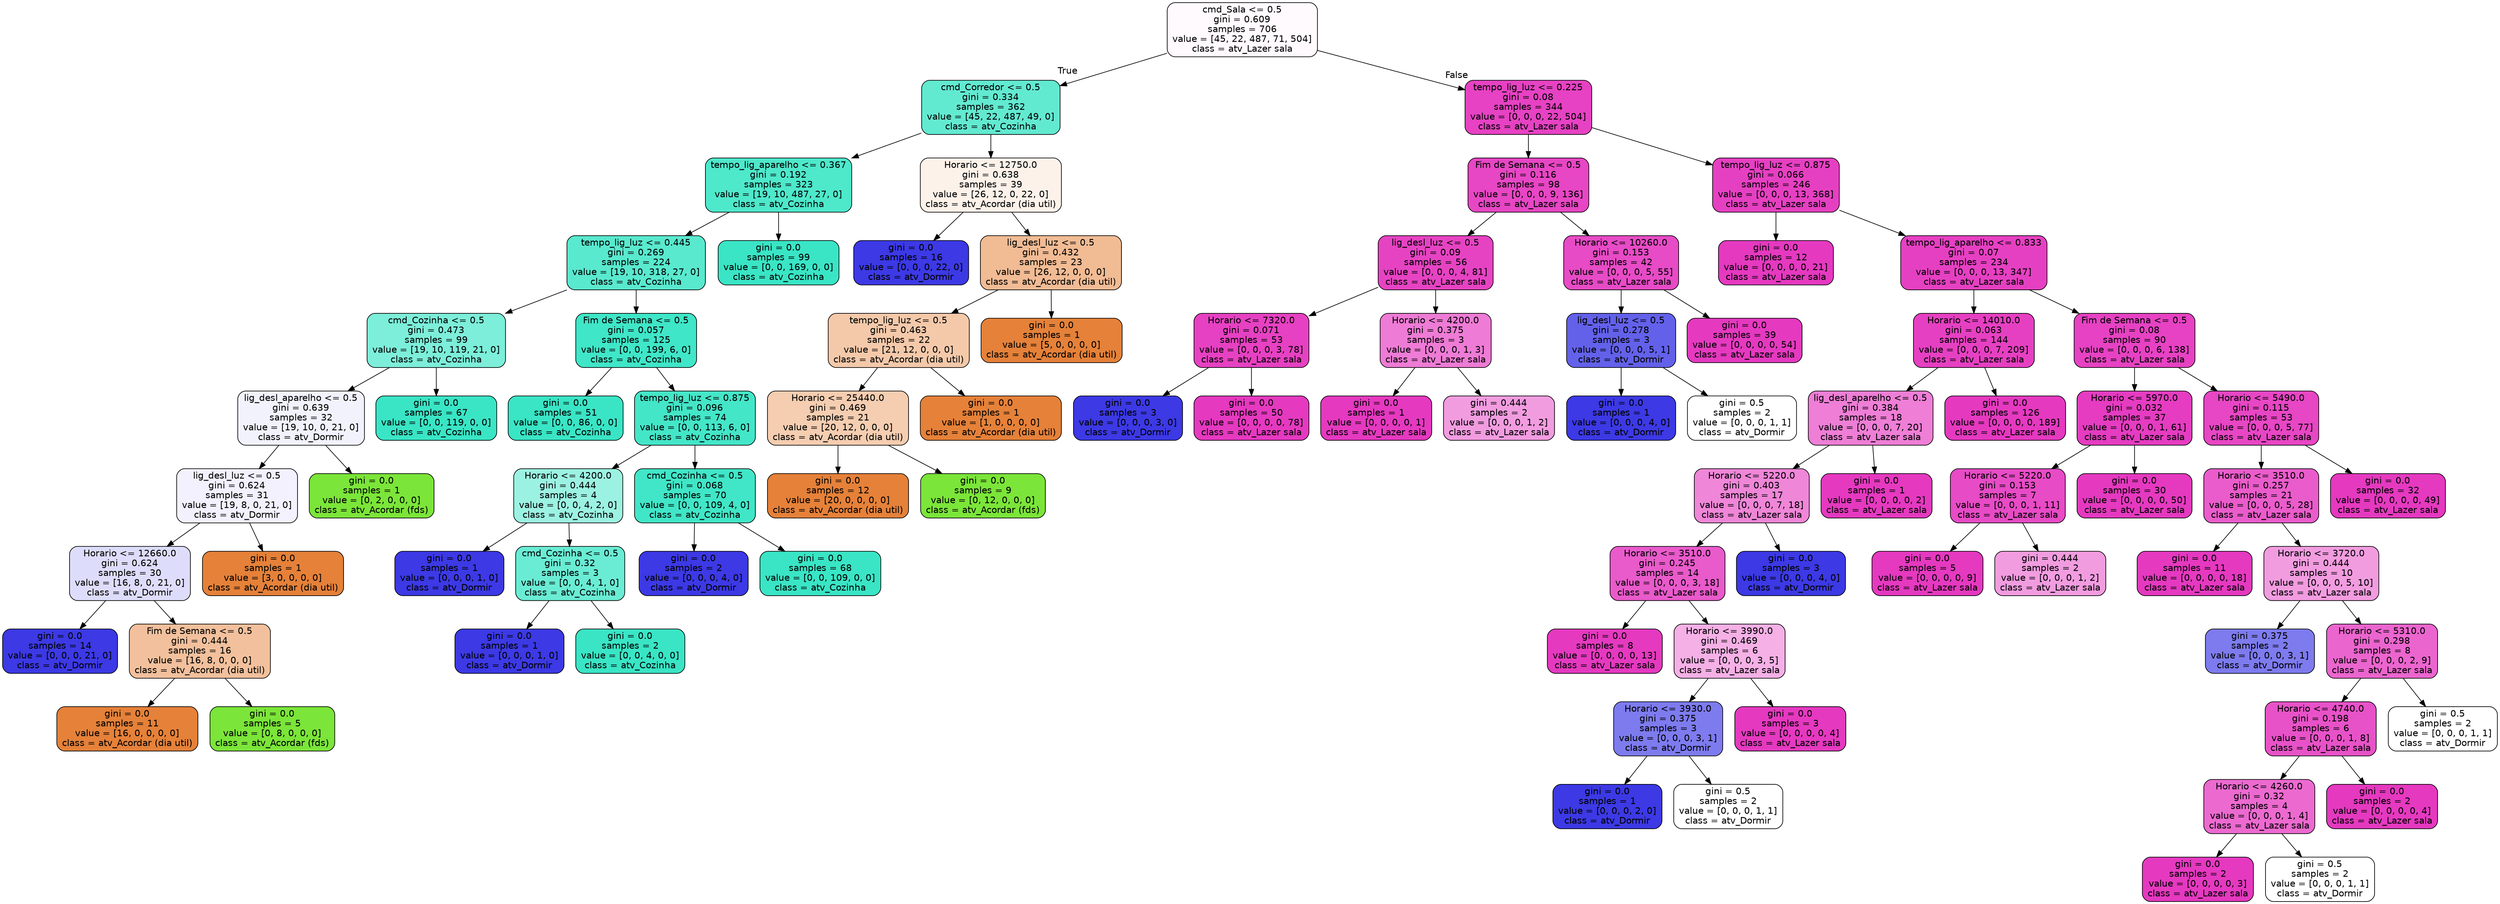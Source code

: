 digraph Tree {
node [shape=box, style="filled, rounded", color="black", fontname=helvetica] ;
edge [fontname=helvetica] ;
0 [label="cmd_Sala <= 0.5\ngini = 0.609\nsamples = 706\nvalue = [45, 22, 487, 71, 504]\nclass = atv_Lazer sala", fillcolor="#fefafd"] ;
1 [label="cmd_Corredor <= 0.5\ngini = 0.334\nsamples = 362\nvalue = [45, 22, 487, 49, 0]\nclass = atv_Cozinha", fillcolor="#62ead1"] ;
0 -> 1 [labeldistance=2.5, labelangle=45, headlabel="True"] ;
2 [label="tempo_lig_aparelho <= 0.367\ngini = 0.192\nsamples = 323\nvalue = [19, 10, 487, 27, 0]\nclass = atv_Cozinha", fillcolor="#4ee8cb"] ;
1 -> 2 ;
3 [label="tempo_lig_luz <= 0.445\ngini = 0.269\nsamples = 224\nvalue = [19, 10, 318, 27, 0]\nclass = atv_Cozinha", fillcolor="#59e9ce"] ;
2 -> 3 ;
4 [label="cmd_Cozinha <= 0.5\ngini = 0.473\nsamples = 99\nvalue = [19, 10, 119, 21, 0]\nclass = atv_Cozinha", fillcolor="#7ceed9"] ;
3 -> 4 ;
5 [label="lig_desl_aparelho <= 0.5\ngini = 0.639\nsamples = 32\nvalue = [19, 10, 0, 21, 0]\nclass = atv_Dormir", fillcolor="#f2f2fd"] ;
4 -> 5 ;
6 [label="lig_desl_luz <= 0.5\ngini = 0.624\nsamples = 31\nvalue = [19, 8, 0, 21, 0]\nclass = atv_Dormir", fillcolor="#f2f1fd"] ;
5 -> 6 ;
7 [label="Horario <= 12660.0\ngini = 0.624\nsamples = 30\nvalue = [16, 8, 0, 21, 0]\nclass = atv_Dormir", fillcolor="#ddddfb"] ;
6 -> 7 ;
8 [label="gini = 0.0\nsamples = 14\nvalue = [0, 0, 0, 21, 0]\nclass = atv_Dormir", fillcolor="#3c39e5"] ;
7 -> 8 ;
9 [label="Fim de Semana <= 0.5\ngini = 0.444\nsamples = 16\nvalue = [16, 8, 0, 0, 0]\nclass = atv_Acordar (dia util)", fillcolor="#f2c09c"] ;
7 -> 9 ;
10 [label="gini = 0.0\nsamples = 11\nvalue = [16, 0, 0, 0, 0]\nclass = atv_Acordar (dia util)", fillcolor="#e58139"] ;
9 -> 10 ;
11 [label="gini = 0.0\nsamples = 5\nvalue = [0, 8, 0, 0, 0]\nclass = atv_Acordar (fds)", fillcolor="#7be539"] ;
9 -> 11 ;
12 [label="gini = 0.0\nsamples = 1\nvalue = [3, 0, 0, 0, 0]\nclass = atv_Acordar (dia util)", fillcolor="#e58139"] ;
6 -> 12 ;
13 [label="gini = 0.0\nsamples = 1\nvalue = [0, 2, 0, 0, 0]\nclass = atv_Acordar (fds)", fillcolor="#7be539"] ;
5 -> 13 ;
14 [label="gini = 0.0\nsamples = 67\nvalue = [0, 0, 119, 0, 0]\nclass = atv_Cozinha", fillcolor="#39e5c5"] ;
4 -> 14 ;
15 [label="Fim de Semana <= 0.5\ngini = 0.057\nsamples = 125\nvalue = [0, 0, 199, 6, 0]\nclass = atv_Cozinha", fillcolor="#3fe6c7"] ;
3 -> 15 ;
16 [label="gini = 0.0\nsamples = 51\nvalue = [0, 0, 86, 0, 0]\nclass = atv_Cozinha", fillcolor="#39e5c5"] ;
15 -> 16 ;
17 [label="tempo_lig_luz <= 0.875\ngini = 0.096\nsamples = 74\nvalue = [0, 0, 113, 6, 0]\nclass = atv_Cozinha", fillcolor="#44e6c8"] ;
15 -> 17 ;
18 [label="Horario <= 4200.0\ngini = 0.444\nsamples = 4\nvalue = [0, 0, 4, 2, 0]\nclass = atv_Cozinha", fillcolor="#9cf2e2"] ;
17 -> 18 ;
19 [label="gini = 0.0\nsamples = 1\nvalue = [0, 0, 0, 1, 0]\nclass = atv_Dormir", fillcolor="#3c39e5"] ;
18 -> 19 ;
20 [label="cmd_Cozinha <= 0.5\ngini = 0.32\nsamples = 3\nvalue = [0, 0, 4, 1, 0]\nclass = atv_Cozinha", fillcolor="#6aecd4"] ;
18 -> 20 ;
21 [label="gini = 0.0\nsamples = 1\nvalue = [0, 0, 0, 1, 0]\nclass = atv_Dormir", fillcolor="#3c39e5"] ;
20 -> 21 ;
22 [label="gini = 0.0\nsamples = 2\nvalue = [0, 0, 4, 0, 0]\nclass = atv_Cozinha", fillcolor="#39e5c5"] ;
20 -> 22 ;
23 [label="cmd_Cozinha <= 0.5\ngini = 0.068\nsamples = 70\nvalue = [0, 0, 109, 4, 0]\nclass = atv_Cozinha", fillcolor="#40e6c7"] ;
17 -> 23 ;
24 [label="gini = 0.0\nsamples = 2\nvalue = [0, 0, 0, 4, 0]\nclass = atv_Dormir", fillcolor="#3c39e5"] ;
23 -> 24 ;
25 [label="gini = 0.0\nsamples = 68\nvalue = [0, 0, 109, 0, 0]\nclass = atv_Cozinha", fillcolor="#39e5c5"] ;
23 -> 25 ;
26 [label="gini = 0.0\nsamples = 99\nvalue = [0, 0, 169, 0, 0]\nclass = atv_Cozinha", fillcolor="#39e5c5"] ;
2 -> 26 ;
27 [label="Horario <= 12750.0\ngini = 0.638\nsamples = 39\nvalue = [26, 12, 0, 22, 0]\nclass = atv_Acordar (dia util)", fillcolor="#fcf2ea"] ;
1 -> 27 ;
28 [label="gini = 0.0\nsamples = 16\nvalue = [0, 0, 0, 22, 0]\nclass = atv_Dormir", fillcolor="#3c39e5"] ;
27 -> 28 ;
29 [label="lig_desl_luz <= 0.5\ngini = 0.432\nsamples = 23\nvalue = [26, 12, 0, 0, 0]\nclass = atv_Acordar (dia util)", fillcolor="#f1bb94"] ;
27 -> 29 ;
30 [label="tempo_lig_luz <= 0.5\ngini = 0.463\nsamples = 22\nvalue = [21, 12, 0, 0, 0]\nclass = atv_Acordar (dia util)", fillcolor="#f4c9aa"] ;
29 -> 30 ;
31 [label="Horario <= 25440.0\ngini = 0.469\nsamples = 21\nvalue = [20, 12, 0, 0, 0]\nclass = atv_Acordar (dia util)", fillcolor="#f5cdb0"] ;
30 -> 31 ;
32 [label="gini = 0.0\nsamples = 12\nvalue = [20, 0, 0, 0, 0]\nclass = atv_Acordar (dia util)", fillcolor="#e58139"] ;
31 -> 32 ;
33 [label="gini = 0.0\nsamples = 9\nvalue = [0, 12, 0, 0, 0]\nclass = atv_Acordar (fds)", fillcolor="#7be539"] ;
31 -> 33 ;
34 [label="gini = 0.0\nsamples = 1\nvalue = [1, 0, 0, 0, 0]\nclass = atv_Acordar (dia util)", fillcolor="#e58139"] ;
30 -> 34 ;
35 [label="gini = 0.0\nsamples = 1\nvalue = [5, 0, 0, 0, 0]\nclass = atv_Acordar (dia util)", fillcolor="#e58139"] ;
29 -> 35 ;
36 [label="tempo_lig_luz <= 0.225\ngini = 0.08\nsamples = 344\nvalue = [0, 0, 0, 22, 504]\nclass = atv_Lazer sala", fillcolor="#e642c3"] ;
0 -> 36 [labeldistance=2.5, labelangle=-45, headlabel="False"] ;
37 [label="Fim de Semana <= 0.5\ngini = 0.116\nsamples = 98\nvalue = [0, 0, 0, 9, 136]\nclass = atv_Lazer sala", fillcolor="#e746c4"] ;
36 -> 37 ;
38 [label="lig_desl_luz <= 0.5\ngini = 0.09\nsamples = 56\nvalue = [0, 0, 0, 4, 81]\nclass = atv_Lazer sala", fillcolor="#e643c3"] ;
37 -> 38 ;
39 [label="Horario <= 7320.0\ngini = 0.071\nsamples = 53\nvalue = [0, 0, 0, 3, 78]\nclass = atv_Lazer sala", fillcolor="#e641c2"] ;
38 -> 39 ;
40 [label="gini = 0.0\nsamples = 3\nvalue = [0, 0, 0, 3, 0]\nclass = atv_Dormir", fillcolor="#3c39e5"] ;
39 -> 40 ;
41 [label="gini = 0.0\nsamples = 50\nvalue = [0, 0, 0, 0, 78]\nclass = atv_Lazer sala", fillcolor="#e539c0"] ;
39 -> 41 ;
42 [label="Horario <= 4200.0\ngini = 0.375\nsamples = 3\nvalue = [0, 0, 0, 1, 3]\nclass = atv_Lazer sala", fillcolor="#ee7bd5"] ;
38 -> 42 ;
43 [label="gini = 0.0\nsamples = 1\nvalue = [0, 0, 0, 0, 1]\nclass = atv_Lazer sala", fillcolor="#e539c0"] ;
42 -> 43 ;
44 [label="gini = 0.444\nsamples = 2\nvalue = [0, 0, 0, 1, 2]\nclass = atv_Lazer sala", fillcolor="#f29ce0"] ;
42 -> 44 ;
45 [label="Horario <= 10260.0\ngini = 0.153\nsamples = 42\nvalue = [0, 0, 0, 5, 55]\nclass = atv_Lazer sala", fillcolor="#e74bc6"] ;
37 -> 45 ;
46 [label="lig_desl_luz <= 0.5\ngini = 0.278\nsamples = 3\nvalue = [0, 0, 0, 5, 1]\nclass = atv_Dormir", fillcolor="#6361ea"] ;
45 -> 46 ;
47 [label="gini = 0.0\nsamples = 1\nvalue = [0, 0, 0, 4, 0]\nclass = atv_Dormir", fillcolor="#3c39e5"] ;
46 -> 47 ;
48 [label="gini = 0.5\nsamples = 2\nvalue = [0, 0, 0, 1, 1]\nclass = atv_Dormir", fillcolor="#ffffff"] ;
46 -> 48 ;
49 [label="gini = 0.0\nsamples = 39\nvalue = [0, 0, 0, 0, 54]\nclass = atv_Lazer sala", fillcolor="#e539c0"] ;
45 -> 49 ;
50 [label="tempo_lig_luz <= 0.875\ngini = 0.066\nsamples = 246\nvalue = [0, 0, 0, 13, 368]\nclass = atv_Lazer sala", fillcolor="#e640c2"] ;
36 -> 50 ;
51 [label="gini = 0.0\nsamples = 12\nvalue = [0, 0, 0, 0, 21]\nclass = atv_Lazer sala", fillcolor="#e539c0"] ;
50 -> 51 ;
52 [label="tempo_lig_aparelho <= 0.833\ngini = 0.07\nsamples = 234\nvalue = [0, 0, 0, 13, 347]\nclass = atv_Lazer sala", fillcolor="#e640c2"] ;
50 -> 52 ;
53 [label="Horario <= 14010.0\ngini = 0.063\nsamples = 144\nvalue = [0, 0, 0, 7, 209]\nclass = atv_Lazer sala", fillcolor="#e640c2"] ;
52 -> 53 ;
54 [label="lig_desl_aparelho <= 0.5\ngini = 0.384\nsamples = 18\nvalue = [0, 0, 0, 7, 20]\nclass = atv_Lazer sala", fillcolor="#ee7ed6"] ;
53 -> 54 ;
55 [label="Horario <= 5220.0\ngini = 0.403\nsamples = 17\nvalue = [0, 0, 0, 7, 18]\nclass = atv_Lazer sala", fillcolor="#ef86d8"] ;
54 -> 55 ;
56 [label="Horario <= 3510.0\ngini = 0.245\nsamples = 14\nvalue = [0, 0, 0, 3, 18]\nclass = atv_Lazer sala", fillcolor="#e95acb"] ;
55 -> 56 ;
57 [label="gini = 0.0\nsamples = 8\nvalue = [0, 0, 0, 0, 13]\nclass = atv_Lazer sala", fillcolor="#e539c0"] ;
56 -> 57 ;
58 [label="Horario <= 3990.0\ngini = 0.469\nsamples = 6\nvalue = [0, 0, 0, 3, 5]\nclass = atv_Lazer sala", fillcolor="#f5b0e6"] ;
56 -> 58 ;
59 [label="Horario <= 3930.0\ngini = 0.375\nsamples = 3\nvalue = [0, 0, 0, 3, 1]\nclass = atv_Dormir", fillcolor="#7d7bee"] ;
58 -> 59 ;
60 [label="gini = 0.0\nsamples = 1\nvalue = [0, 0, 0, 2, 0]\nclass = atv_Dormir", fillcolor="#3c39e5"] ;
59 -> 60 ;
61 [label="gini = 0.5\nsamples = 2\nvalue = [0, 0, 0, 1, 1]\nclass = atv_Dormir", fillcolor="#ffffff"] ;
59 -> 61 ;
62 [label="gini = 0.0\nsamples = 3\nvalue = [0, 0, 0, 0, 4]\nclass = atv_Lazer sala", fillcolor="#e539c0"] ;
58 -> 62 ;
63 [label="gini = 0.0\nsamples = 3\nvalue = [0, 0, 0, 4, 0]\nclass = atv_Dormir", fillcolor="#3c39e5"] ;
55 -> 63 ;
64 [label="gini = 0.0\nsamples = 1\nvalue = [0, 0, 0, 0, 2]\nclass = atv_Lazer sala", fillcolor="#e539c0"] ;
54 -> 64 ;
65 [label="gini = 0.0\nsamples = 126\nvalue = [0, 0, 0, 0, 189]\nclass = atv_Lazer sala", fillcolor="#e539c0"] ;
53 -> 65 ;
66 [label="Fim de Semana <= 0.5\ngini = 0.08\nsamples = 90\nvalue = [0, 0, 0, 6, 138]\nclass = atv_Lazer sala", fillcolor="#e642c3"] ;
52 -> 66 ;
67 [label="Horario <= 5970.0\ngini = 0.032\nsamples = 37\nvalue = [0, 0, 0, 1, 61]\nclass = atv_Lazer sala", fillcolor="#e53cc1"] ;
66 -> 67 ;
68 [label="Horario <= 5220.0\ngini = 0.153\nsamples = 7\nvalue = [0, 0, 0, 1, 11]\nclass = atv_Lazer sala", fillcolor="#e74bc6"] ;
67 -> 68 ;
69 [label="gini = 0.0\nsamples = 5\nvalue = [0, 0, 0, 0, 9]\nclass = atv_Lazer sala", fillcolor="#e539c0"] ;
68 -> 69 ;
70 [label="gini = 0.444\nsamples = 2\nvalue = [0, 0, 0, 1, 2]\nclass = atv_Lazer sala", fillcolor="#f29ce0"] ;
68 -> 70 ;
71 [label="gini = 0.0\nsamples = 30\nvalue = [0, 0, 0, 0, 50]\nclass = atv_Lazer sala", fillcolor="#e539c0"] ;
67 -> 71 ;
72 [label="Horario <= 5490.0\ngini = 0.115\nsamples = 53\nvalue = [0, 0, 0, 5, 77]\nclass = atv_Lazer sala", fillcolor="#e746c4"] ;
66 -> 72 ;
73 [label="Horario <= 3510.0\ngini = 0.257\nsamples = 21\nvalue = [0, 0, 0, 5, 28]\nclass = atv_Lazer sala", fillcolor="#ea5ccb"] ;
72 -> 73 ;
74 [label="gini = 0.0\nsamples = 11\nvalue = [0, 0, 0, 0, 18]\nclass = atv_Lazer sala", fillcolor="#e539c0"] ;
73 -> 74 ;
75 [label="Horario <= 3720.0\ngini = 0.444\nsamples = 10\nvalue = [0, 0, 0, 5, 10]\nclass = atv_Lazer sala", fillcolor="#f29ce0"] ;
73 -> 75 ;
76 [label="gini = 0.375\nsamples = 2\nvalue = [0, 0, 0, 3, 1]\nclass = atv_Dormir", fillcolor="#7d7bee"] ;
75 -> 76 ;
77 [label="Horario <= 5310.0\ngini = 0.298\nsamples = 8\nvalue = [0, 0, 0, 2, 9]\nclass = atv_Lazer sala", fillcolor="#eb65ce"] ;
75 -> 77 ;
78 [label="Horario <= 4740.0\ngini = 0.198\nsamples = 6\nvalue = [0, 0, 0, 1, 8]\nclass = atv_Lazer sala", fillcolor="#e852c8"] ;
77 -> 78 ;
79 [label="Horario <= 4260.0\ngini = 0.32\nsamples = 4\nvalue = [0, 0, 0, 1, 4]\nclass = atv_Lazer sala", fillcolor="#ec6ad0"] ;
78 -> 79 ;
80 [label="gini = 0.0\nsamples = 2\nvalue = [0, 0, 0, 0, 3]\nclass = atv_Lazer sala", fillcolor="#e539c0"] ;
79 -> 80 ;
81 [label="gini = 0.5\nsamples = 2\nvalue = [0, 0, 0, 1, 1]\nclass = atv_Dormir", fillcolor="#ffffff"] ;
79 -> 81 ;
82 [label="gini = 0.0\nsamples = 2\nvalue = [0, 0, 0, 0, 4]\nclass = atv_Lazer sala", fillcolor="#e539c0"] ;
78 -> 82 ;
83 [label="gini = 0.5\nsamples = 2\nvalue = [0, 0, 0, 1, 1]\nclass = atv_Dormir", fillcolor="#ffffff"] ;
77 -> 83 ;
84 [label="gini = 0.0\nsamples = 32\nvalue = [0, 0, 0, 0, 49]\nclass = atv_Lazer sala", fillcolor="#e539c0"] ;
72 -> 84 ;
}